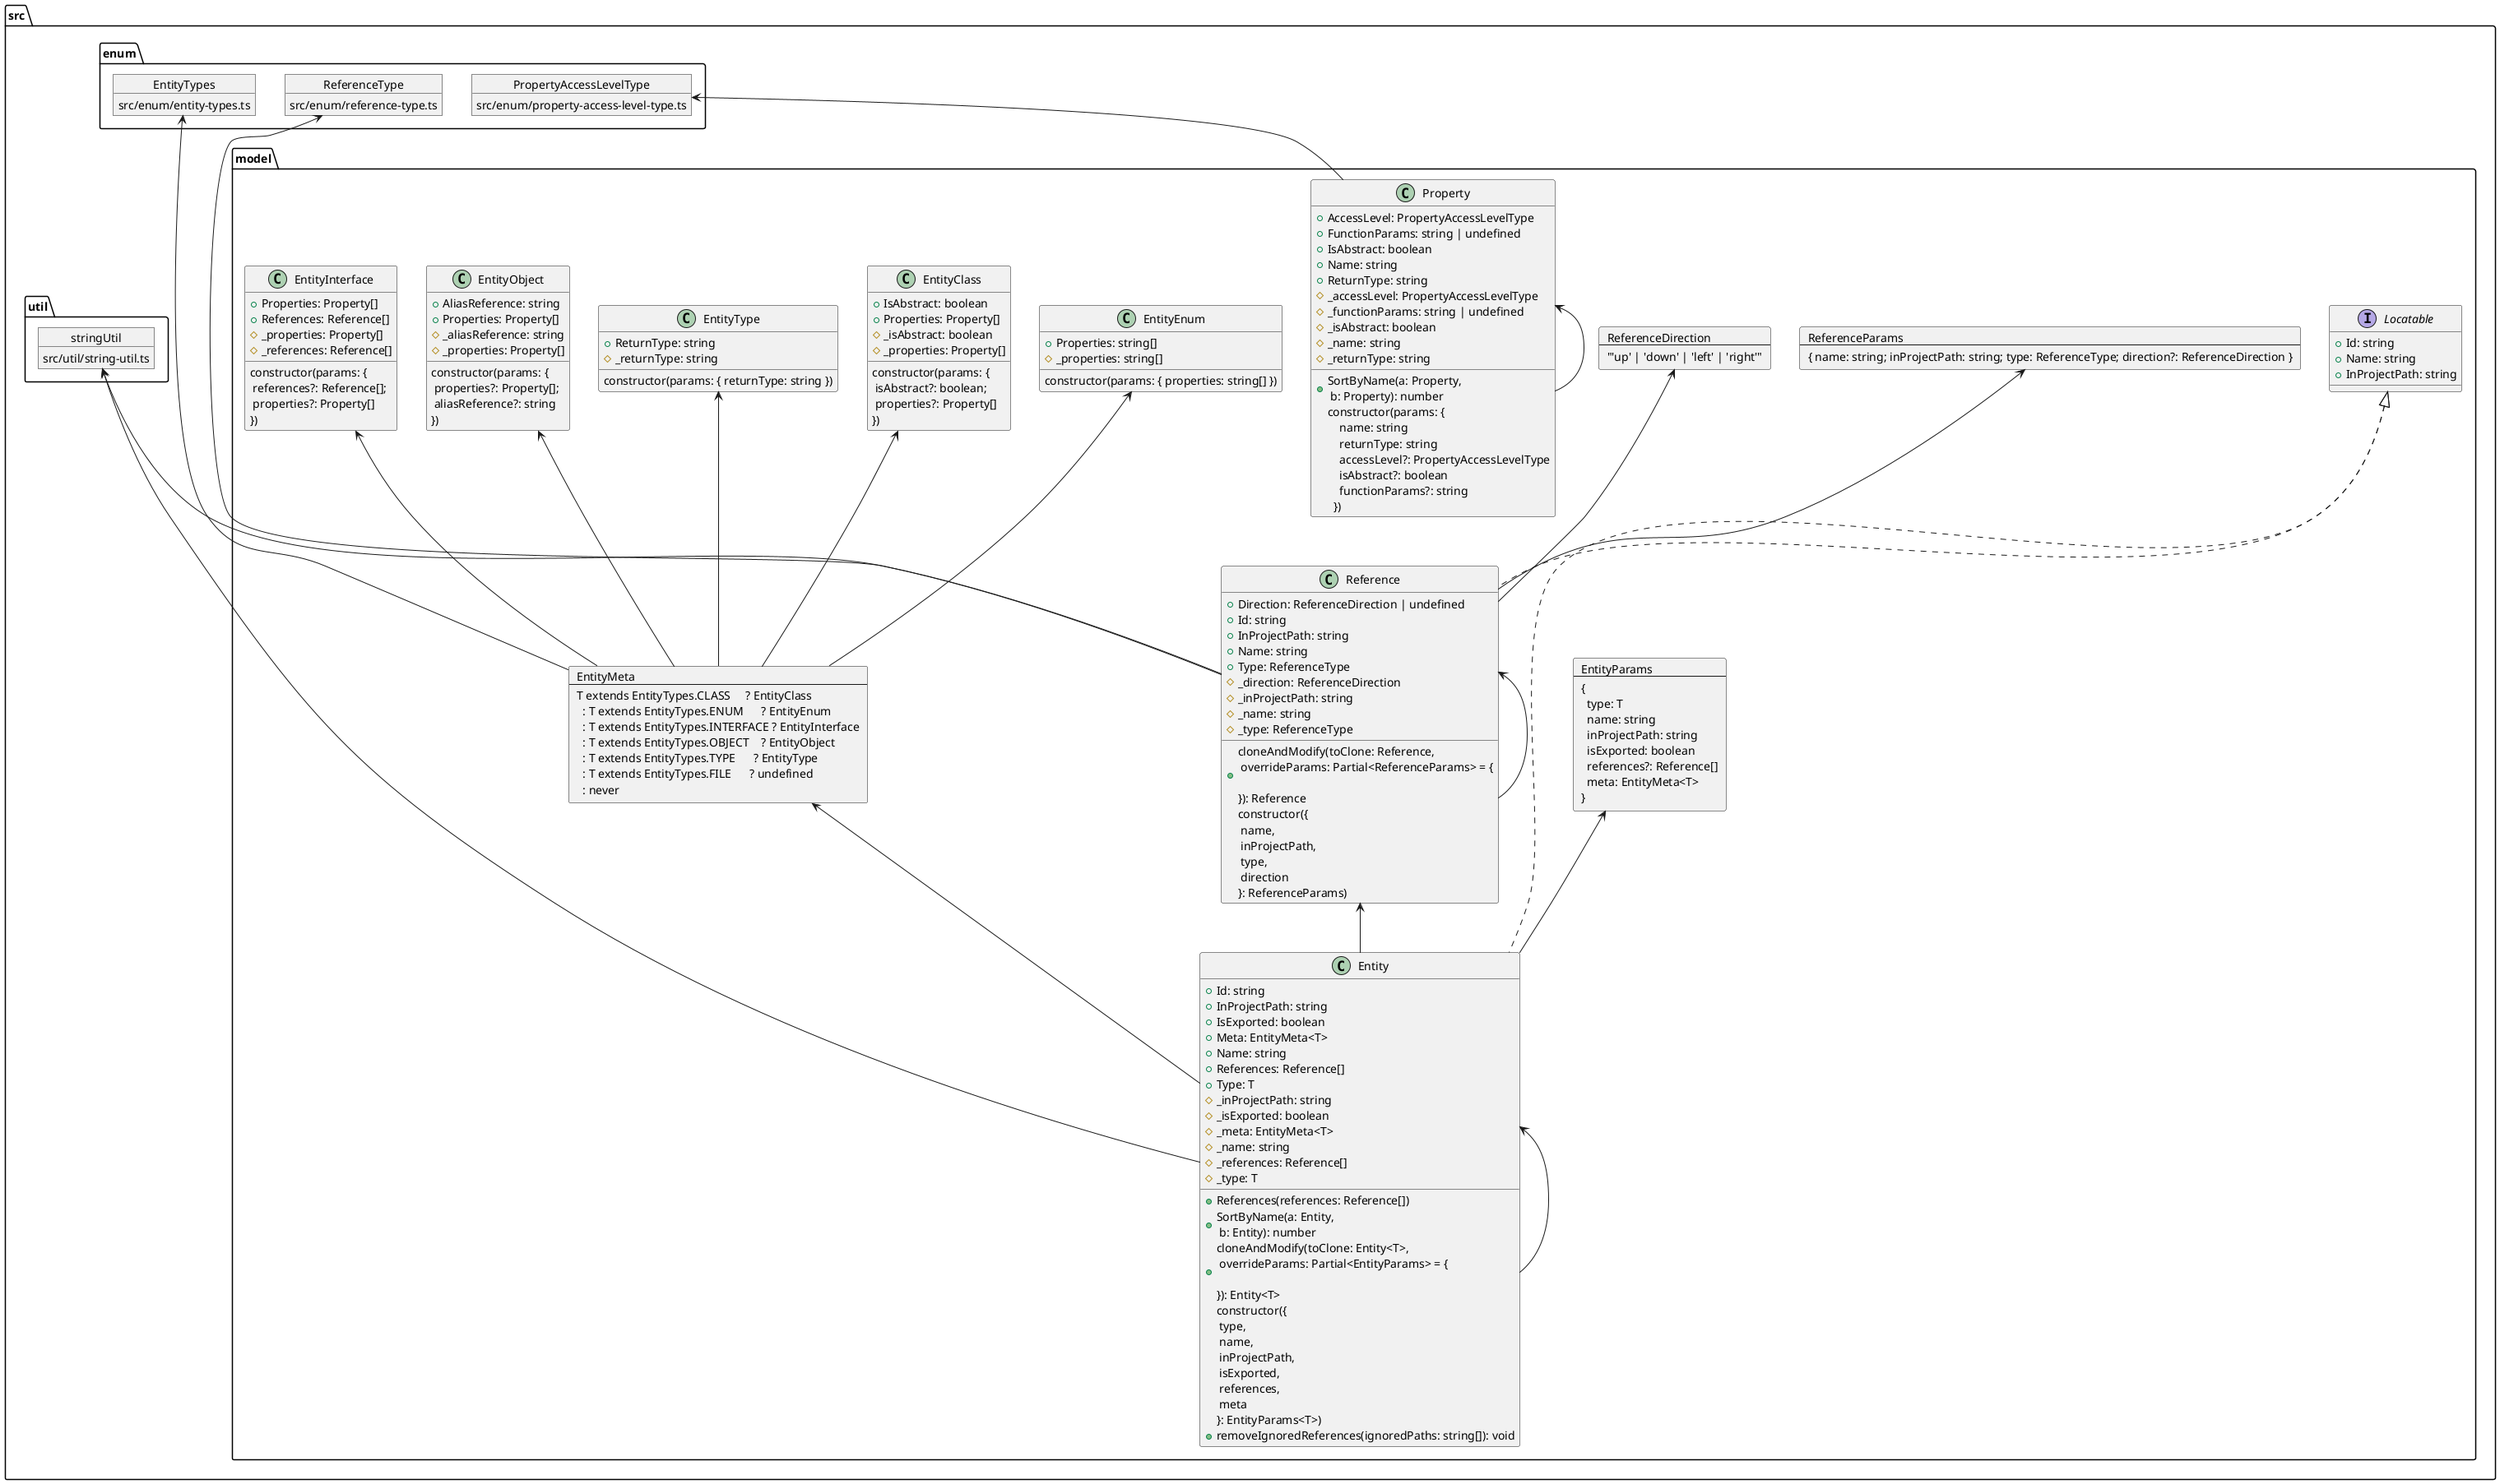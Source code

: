 @startuml
    folder "src" as src_b874d07 {
      folder "model" as model_40d91327 {
        class "EntityClass" as entity_class_87e50b39 {
          + IsAbstract: boolean
          + Properties: Property[]
          # _isAbstract: boolean
          # _properties: Property[]
          constructor(params: {\n isAbstract?: boolean;\n properties?: Property[] \n})
        }
        class "EntityEnum" as entity_enum_f7c58024 {
          + Properties: string[]
          # _properties: string[]
          constructor(params: { properties: string[] })
        }
        class "EntityInterface" as entity_interface_590b4132 {
          + Properties: Property[]
          + References: Reference[]
          # _properties: Property[]
          # _references: Reference[]
          constructor(params: {\n references?: Reference[];\n properties?: Property[] \n})
        }
        class "EntityObject" as entity_object_784a4022 {
          + AliasReference: string
          + Properties: Property[]
          # _aliasReference: string
          # _properties: Property[]
          constructor(params: {\n properties?: Property[];\n aliasReference?: string \n})
        }
        class "EntityType" as entity_type_a3fb7caf {
          + ReturnType: string
          # _returnType: string
          constructor(params: { returnType: string })
        }
        card entity_meta_9581579a [
          EntityMeta
          ---
          T extends EntityTypes.CLASS     ? EntityClass
            : T extends EntityTypes.ENUM      ? EntityEnum
            : T extends EntityTypes.INTERFACE ? EntityInterface
            : T extends EntityTypes.OBJECT    ? EntityObject
            : T extends EntityTypes.TYPE      ? EntityType
            : T extends EntityTypes.FILE      ? undefined
            : never
        ]
        card entity_params_9581579a [
          EntityParams
          ---
          {
            type: T
            name: string
            inProjectPath: string
            isExported: boolean
            references?: Reference[]
            meta: EntityMeta<T>
          }
        ]
        class "Entity" as entity_9581579a {
          + Id: string
          + InProjectPath: string
          + IsExported: boolean
          + Meta: EntityMeta<T>
          + Name: string
          + References: Reference[]
          + References(references: Reference[])
          + SortByName(a: Entity,\n b: Entity): number
          + Type: T
          # _inProjectPath: string
          # _isExported: boolean
          # _meta: EntityMeta<T>
          # _name: string
          # _references: Reference[]
          # _type: T
          + cloneAndModify(toClone: Entity<T>,\n overrideParams: Partial<EntityParams> = {\n\n}): Entity<T>
          constructor({\n type,\n name,\n inProjectPath,\n isExported,\n references,\n meta \n}: EntityParams<T>)
          + removeIgnoredReferences(ignoredPaths: string[]): void
        }
        interface "Locatable" as locatable_b011d3de {
          + Id: string
          + Name: string
          + InProjectPath: string
        }
        class "Property" as property_d5a84d26 {
          + AccessLevel: PropertyAccessLevelType
          + FunctionParams: string | undefined
          + IsAbstract: boolean
          + Name: string
          + ReturnType: string
          + SortByName(a: Property,\n b: Property): number
          # _accessLevel: PropertyAccessLevelType
          # _functionParams: string | undefined
          # _isAbstract: boolean
          # _name: string
          # _returnType: string
          constructor(params: {\n    name: string\n    returnType: string\n    accessLevel?: PropertyAccessLevelType\n    isAbstract?: boolean\n    functionParams?: string\n  })
        }
        card reference_direction_aaef6aea [
          ReferenceDirection
          ---
          "'up' | 'down' | 'left' | 'right'"
        ]
        card reference_params_aaef6aea [
          ReferenceParams
          ---
          { name: string; inProjectPath: string; type: ReferenceType; direction?: ReferenceDirection }
        ]
        class "Reference" as reference_aaef6aea {
          + Direction: ReferenceDirection | undefined
          + Id: string
          + InProjectPath: string
          + Name: string
          + Type: ReferenceType
          # _direction: ReferenceDirection
          # _inProjectPath: string
          # _name: string
          # _type: ReferenceType
          + cloneAndModify(toClone: Reference,\n overrideParams: Partial<ReferenceParams> = {\n\n}): Reference
          constructor({\n name,\n inProjectPath,\n type,\n direction \n}: ReferenceParams)
        }
      }
      folder "enum" as enum_1eea471b {
        object "EntityTypes" as entity_types_7cf791e0 {
          src/enum/entity-types.ts
        }
        object "PropertyAccessLevelType" as property_access_level_type_daa2367d {
          src/enum/property-access-level-type.ts
        }
        object "ReferenceType" as reference_type_1f38c983 {
          src/enum/reference-type.ts
        }
      }
      folder "util" as util_28bcbc6c {
        object "stringUtil" as string_util_20f7f236 {
          src/util/string-util.ts
        }
      }
    }
  entity_meta_9581579a -up-> entity_types_7cf791e0
  entity_meta_9581579a -up-> entity_class_87e50b39
  entity_meta_9581579a -up-> entity_enum_f7c58024
  entity_meta_9581579a -up-> entity_interface_590b4132
  entity_meta_9581579a -up-> entity_object_784a4022
  entity_meta_9581579a -up-> entity_type_a3fb7caf
  entity_9581579a -up-> reference_aaef6aea
  entity_9581579a -up-> string_util_20f7f236
  entity_9581579a -up-> entity_meta_9581579a
  entity_9581579a -up-> entity_params_9581579a
  entity_9581579a -up-> entity_9581579a
  entity_9581579a .up.|> locatable_b011d3de
  property_d5a84d26 -up-> property_access_level_type_daa2367d
  property_d5a84d26 -up-> property_d5a84d26
  reference_aaef6aea -up-> reference_type_1f38c983
  reference_aaef6aea -up-> string_util_20f7f236
  reference_aaef6aea -up-> reference_direction_aaef6aea
  reference_aaef6aea -up-> reference_params_aaef6aea
  reference_aaef6aea -up-> reference_aaef6aea
  reference_aaef6aea .up.|> locatable_b011d3de
@enduml